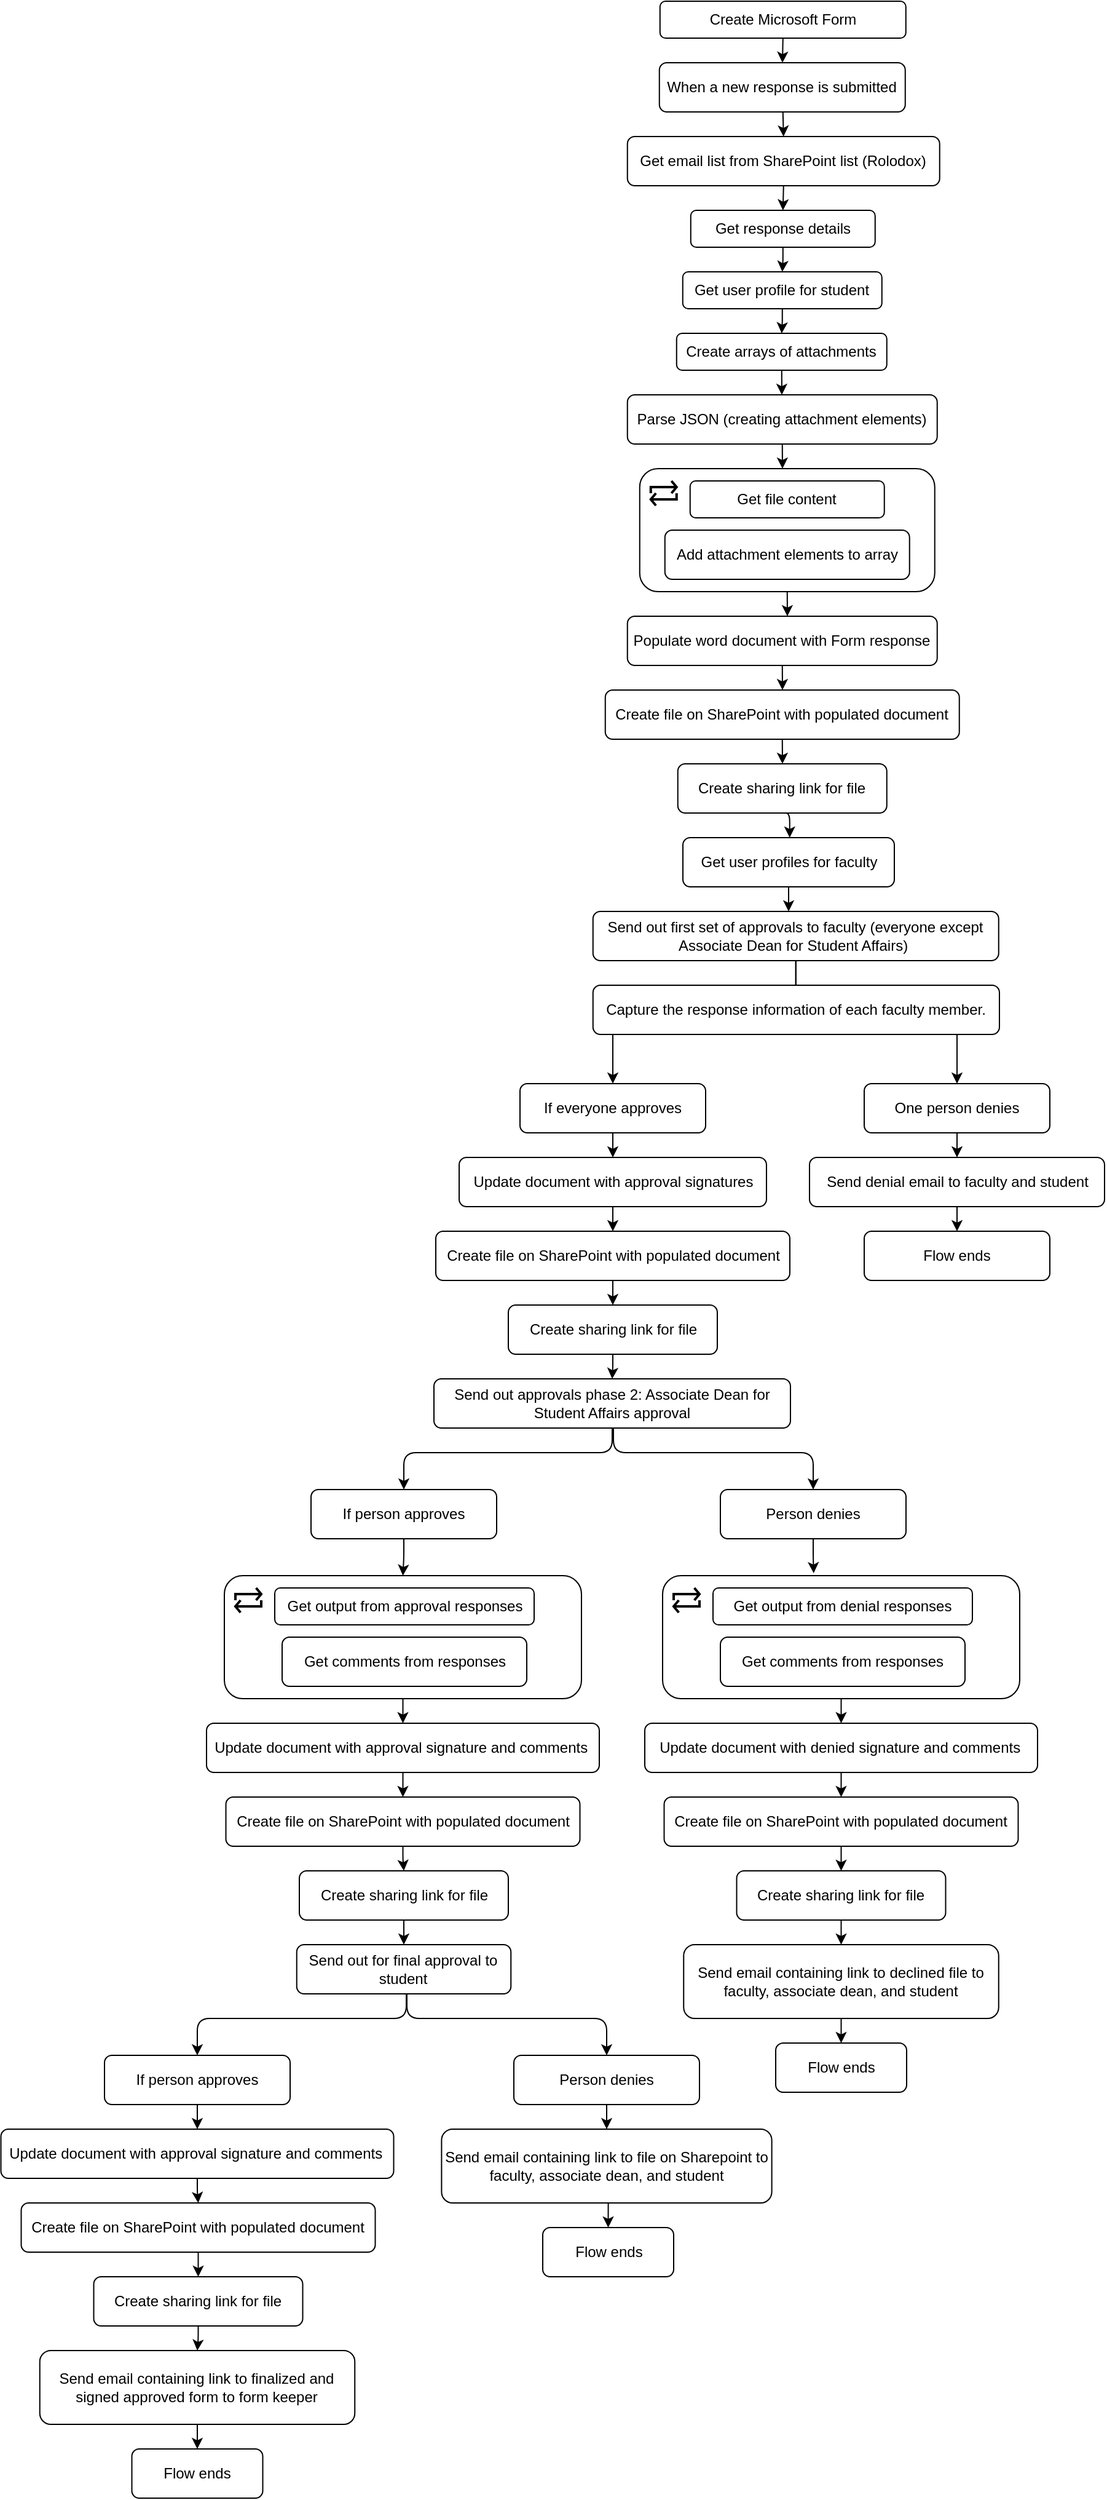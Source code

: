 <mxfile version="14.4.3" type="github">
  <diagram id="C5RBs43oDa-KdzZeNtuy" name="Page-1">
    <mxGraphModel dx="1609" dy="1638" grid="1" gridSize="10" guides="1" tooltips="1" connect="1" arrows="1" fold="1" page="1" pageScale="1" pageWidth="827" pageHeight="1169" math="0" shadow="0">
      <root>
        <mxCell id="WIyWlLk6GJQsqaUBKTNV-0" />
        <mxCell id="WIyWlLk6GJQsqaUBKTNV-1" parent="WIyWlLk6GJQsqaUBKTNV-0" />
        <mxCell id="WIyWlLk6GJQsqaUBKTNV-3" value="When a new response is submitted" style="whiteSpace=wrap;html=1;fontSize=12;glass=0;strokeWidth=1;shadow=0;rounded=1;" parent="WIyWlLk6GJQsqaUBKTNV-1" vertex="1">
          <mxGeometry x="313.38" y="-40" width="200" height="40" as="geometry" />
        </mxCell>
        <mxCell id="FX12IVZ7UqzFeH-IZBvV-1" value="Get email list from SharePoint list (Rolodox)" style="whiteSpace=wrap;html=1;rounded=1;" parent="WIyWlLk6GJQsqaUBKTNV-1" vertex="1">
          <mxGeometry x="287.38" y="20" width="254" height="40" as="geometry" />
        </mxCell>
        <mxCell id="FX12IVZ7UqzFeH-IZBvV-144" style="edgeStyle=elbowEdgeStyle;rounded=0;orthogonalLoop=1;jettySize=auto;elbow=vertical;html=1;exitX=0.5;exitY=1;exitDx=0;exitDy=0;entryX=0.5;entryY=0;entryDx=0;entryDy=0;" parent="WIyWlLk6GJQsqaUBKTNV-1" source="FX12IVZ7UqzFeH-IZBvV-2" target="FX12IVZ7UqzFeH-IZBvV-142" edge="1">
          <mxGeometry relative="1" as="geometry" />
        </mxCell>
        <mxCell id="FX12IVZ7UqzFeH-IZBvV-2" value="Get response details" style="whiteSpace=wrap;html=1;rounded=1;" parent="WIyWlLk6GJQsqaUBKTNV-1" vertex="1">
          <mxGeometry x="338.89" y="80" width="150" height="30" as="geometry" />
        </mxCell>
        <mxCell id="FX12IVZ7UqzFeH-IZBvV-9" value="" style="endArrow=classic;html=1;entryX=0.5;entryY=0;entryDx=0;entryDy=0;" parent="WIyWlLk6GJQsqaUBKTNV-1" source="WIyWlLk6GJQsqaUBKTNV-3" target="FX12IVZ7UqzFeH-IZBvV-1" edge="1">
          <mxGeometry width="50" height="50" relative="1" as="geometry">
            <mxPoint x="379.38" y="250" as="sourcePoint" />
            <mxPoint x="429.38" y="200" as="targetPoint" />
          </mxGeometry>
        </mxCell>
        <mxCell id="FX12IVZ7UqzFeH-IZBvV-11" value="" style="endArrow=classic;html=1;entryX=0.5;entryY=0;entryDx=0;entryDy=0;exitX=0.5;exitY=1;exitDx=0;exitDy=0;" parent="WIyWlLk6GJQsqaUBKTNV-1" source="FX12IVZ7UqzFeH-IZBvV-1" target="FX12IVZ7UqzFeH-IZBvV-2" edge="1">
          <mxGeometry width="50" height="50" relative="1" as="geometry">
            <mxPoint x="379.38" y="250" as="sourcePoint" />
            <mxPoint x="429.38" y="200" as="targetPoint" />
          </mxGeometry>
        </mxCell>
        <mxCell id="FX12IVZ7UqzFeH-IZBvV-35" style="edgeStyle=elbowEdgeStyle;orthogonalLoop=1;jettySize=auto;html=1;exitX=0.5;exitY=1;exitDx=0;exitDy=0;entryX=0.5;entryY=0;entryDx=0;entryDy=0;" parent="WIyWlLk6GJQsqaUBKTNV-1" source="FX12IVZ7UqzFeH-IZBvV-13" target="FX12IVZ7UqzFeH-IZBvV-16" edge="1">
          <mxGeometry relative="1" as="geometry" />
        </mxCell>
        <mxCell id="FX12IVZ7UqzFeH-IZBvV-13" value="Create arrays of attachments" style="whiteSpace=wrap;html=1;rounded=1;" parent="WIyWlLk6GJQsqaUBKTNV-1" vertex="1">
          <mxGeometry x="327.38" y="180" width="171" height="30" as="geometry" />
        </mxCell>
        <mxCell id="FX12IVZ7UqzFeH-IZBvV-30" style="edgeStyle=elbowEdgeStyle;orthogonalLoop=1;jettySize=auto;html=1;exitX=0.5;exitY=1;exitDx=0;exitDy=0;entryX=0.5;entryY=0;entryDx=0;entryDy=0;" parent="WIyWlLk6GJQsqaUBKTNV-1" source="FX12IVZ7UqzFeH-IZBvV-14" target="WIyWlLk6GJQsqaUBKTNV-3" edge="1">
          <mxGeometry relative="1" as="geometry" />
        </mxCell>
        <mxCell id="FX12IVZ7UqzFeH-IZBvV-14" value="Create Microsoft Form" style="whiteSpace=wrap;html=1;rounded=1;" parent="WIyWlLk6GJQsqaUBKTNV-1" vertex="1">
          <mxGeometry x="313.89" y="-90" width="200" height="30" as="geometry" />
        </mxCell>
        <mxCell id="FX12IVZ7UqzFeH-IZBvV-38" style="edgeStyle=elbowEdgeStyle;orthogonalLoop=1;jettySize=auto;html=1;exitX=0.5;exitY=1;exitDx=0;exitDy=0;" parent="WIyWlLk6GJQsqaUBKTNV-1" source="FX12IVZ7UqzFeH-IZBvV-16" target="FX12IVZ7UqzFeH-IZBvV-17" edge="1">
          <mxGeometry relative="1" as="geometry" />
        </mxCell>
        <mxCell id="FX12IVZ7UqzFeH-IZBvV-16" value="Parse JSON (creating attachment elements)" style="whiteSpace=wrap;html=1;rounded=1;" parent="WIyWlLk6GJQsqaUBKTNV-1" vertex="1">
          <mxGeometry x="287.38" y="230" width="252" height="40" as="geometry" />
        </mxCell>
        <mxCell id="FX12IVZ7UqzFeH-IZBvV-44" style="edgeStyle=elbowEdgeStyle;orthogonalLoop=1;jettySize=auto;html=1;exitX=0.5;exitY=1;exitDx=0;exitDy=0;" parent="WIyWlLk6GJQsqaUBKTNV-1" source="FX12IVZ7UqzFeH-IZBvV-17" target="FX12IVZ7UqzFeH-IZBvV-22" edge="1">
          <mxGeometry relative="1" as="geometry" />
        </mxCell>
        <mxCell id="FX12IVZ7UqzFeH-IZBvV-17" value="" style="whiteSpace=wrap;html=1;rounded=1;" parent="WIyWlLk6GJQsqaUBKTNV-1" vertex="1">
          <mxGeometry x="297.38" y="290" width="240" height="100" as="geometry" />
        </mxCell>
        <mxCell id="FX12IVZ7UqzFeH-IZBvV-19" value="Get file content" style="whiteSpace=wrap;html=1;rounded=1;" parent="WIyWlLk6GJQsqaUBKTNV-1" vertex="1">
          <mxGeometry x="338.38" y="300" width="158" height="30" as="geometry" />
        </mxCell>
        <mxCell id="FX12IVZ7UqzFeH-IZBvV-20" value="Add attachment elements to array" style="whiteSpace=wrap;html=1;rounded=1;" parent="WIyWlLk6GJQsqaUBKTNV-1" vertex="1">
          <mxGeometry x="317.88" y="340" width="199" height="40" as="geometry" />
        </mxCell>
        <mxCell id="FX12IVZ7UqzFeH-IZBvV-42" style="edgeStyle=elbowEdgeStyle;orthogonalLoop=1;jettySize=auto;html=1;exitX=0.5;exitY=1;exitDx=0;exitDy=0;entryX=0.5;entryY=0;entryDx=0;entryDy=0;" parent="WIyWlLk6GJQsqaUBKTNV-1" source="FX12IVZ7UqzFeH-IZBvV-22" target="FX12IVZ7UqzFeH-IZBvV-26" edge="1">
          <mxGeometry relative="1" as="geometry" />
        </mxCell>
        <mxCell id="FX12IVZ7UqzFeH-IZBvV-22" value="Populate word document with Form response" style="whiteSpace=wrap;html=1;rounded=1;" parent="WIyWlLk6GJQsqaUBKTNV-1" vertex="1">
          <mxGeometry x="287.38" y="410" width="252" height="40" as="geometry" />
        </mxCell>
        <mxCell id="FX12IVZ7UqzFeH-IZBvV-24" value="" style="html=1;verticalLabelPosition=bottom;align=center;labelBackgroundColor=#ffffff;verticalAlign=top;strokeWidth=2;shadow=0;dashed=0;shape=mxgraph.ios7.icons.repeat;pointerEvents=1;rounded=1;" parent="WIyWlLk6GJQsqaUBKTNV-1" vertex="1">
          <mxGeometry x="306.38" y="300" width="21" height="20" as="geometry" />
        </mxCell>
        <mxCell id="FX12IVZ7UqzFeH-IZBvV-25" style="edgeStyle=elbowEdgeStyle;orthogonalLoop=1;jettySize=auto;html=1;exitX=0.5;exitY=0;exitDx=0;exitDy=0;" parent="WIyWlLk6GJQsqaUBKTNV-1" source="WIyWlLk6GJQsqaUBKTNV-3" target="WIyWlLk6GJQsqaUBKTNV-3" edge="1">
          <mxGeometry relative="1" as="geometry" />
        </mxCell>
        <mxCell id="FX12IVZ7UqzFeH-IZBvV-43" style="edgeStyle=elbowEdgeStyle;orthogonalLoop=1;jettySize=auto;html=1;exitX=0.5;exitY=1;exitDx=0;exitDy=0;entryX=0.5;entryY=0;entryDx=0;entryDy=0;" parent="WIyWlLk6GJQsqaUBKTNV-1" source="FX12IVZ7UqzFeH-IZBvV-26" target="FX12IVZ7UqzFeH-IZBvV-28" edge="1">
          <mxGeometry relative="1" as="geometry" />
        </mxCell>
        <mxCell id="FX12IVZ7UqzFeH-IZBvV-26" value="Create file on SharePoint with populated document" style="whiteSpace=wrap;html=1;rounded=1;" parent="WIyWlLk6GJQsqaUBKTNV-1" vertex="1">
          <mxGeometry x="269.38" y="470" width="288" height="40" as="geometry" />
        </mxCell>
        <mxCell id="FX12IVZ7UqzFeH-IZBvV-45" style="edgeStyle=elbowEdgeStyle;orthogonalLoop=1;jettySize=auto;html=1;exitX=0.5;exitY=1;exitDx=0;exitDy=0;entryX=0.5;entryY=0;entryDx=0;entryDy=0;" parent="WIyWlLk6GJQsqaUBKTNV-1" source="FX12IVZ7UqzFeH-IZBvV-28" target="FX12IVZ7UqzFeH-IZBvV-29" edge="1">
          <mxGeometry relative="1" as="geometry">
            <Array as="points">
              <mxPoint x="419.38" y="570" />
            </Array>
          </mxGeometry>
        </mxCell>
        <mxCell id="FX12IVZ7UqzFeH-IZBvV-28" value="Create sharing link for file" style="whiteSpace=wrap;html=1;rounded=1;" parent="WIyWlLk6GJQsqaUBKTNV-1" vertex="1">
          <mxGeometry x="328.38" y="530" width="170" height="40" as="geometry" />
        </mxCell>
        <mxCell id="FX12IVZ7UqzFeH-IZBvV-50" style="edgeStyle=elbowEdgeStyle;orthogonalLoop=1;jettySize=auto;html=1;exitX=0.5;exitY=1;exitDx=0;exitDy=0;" parent="WIyWlLk6GJQsqaUBKTNV-1" source="FX12IVZ7UqzFeH-IZBvV-29" target="FX12IVZ7UqzFeH-IZBvV-46" edge="1">
          <mxGeometry relative="1" as="geometry" />
        </mxCell>
        <mxCell id="FX12IVZ7UqzFeH-IZBvV-29" value="Get user profiles for faculty" style="whiteSpace=wrap;html=1;strokeColor=#000000;strokeWidth=1;rounded=1;" parent="WIyWlLk6GJQsqaUBKTNV-1" vertex="1">
          <mxGeometry x="332.51" y="590" width="172" height="40" as="geometry" />
        </mxCell>
        <mxCell id="FX12IVZ7UqzFeH-IZBvV-51" style="edgeStyle=elbowEdgeStyle;orthogonalLoop=1;jettySize=auto;html=1;exitX=0.5;exitY=1;exitDx=0;exitDy=0;elbow=vertical;" parent="WIyWlLk6GJQsqaUBKTNV-1" source="FX12IVZ7UqzFeH-IZBvV-46" target="FX12IVZ7UqzFeH-IZBvV-48" edge="1">
          <mxGeometry relative="1" as="geometry" />
        </mxCell>
        <mxCell id="FX12IVZ7UqzFeH-IZBvV-54" style="edgeStyle=elbowEdgeStyle;orthogonalLoop=1;jettySize=auto;elbow=vertical;html=1;entryX=0.5;entryY=0;entryDx=0;entryDy=0;" parent="WIyWlLk6GJQsqaUBKTNV-1" source="FX12IVZ7UqzFeH-IZBvV-46" target="FX12IVZ7UqzFeH-IZBvV-53" edge="1">
          <mxGeometry relative="1" as="geometry" />
        </mxCell>
        <mxCell id="FX12IVZ7UqzFeH-IZBvV-46" value="Send out first set of approvals to faculty (everyone except Associate Dean for Student Affairs)&amp;nbsp;" style="whiteSpace=wrap;html=1;rounded=1;" parent="WIyWlLk6GJQsqaUBKTNV-1" vertex="1">
          <mxGeometry x="259.38" y="650" width="330" height="40" as="geometry" />
        </mxCell>
        <mxCell id="FX12IVZ7UqzFeH-IZBvV-100" style="edgeStyle=elbowEdgeStyle;orthogonalLoop=1;jettySize=auto;elbow=vertical;html=1;exitX=0.5;exitY=1;exitDx=0;exitDy=0;entryX=0.5;entryY=0;entryDx=0;entryDy=0;" parent="WIyWlLk6GJQsqaUBKTNV-1" source="FX12IVZ7UqzFeH-IZBvV-48" target="FX12IVZ7UqzFeH-IZBvV-57" edge="1">
          <mxGeometry relative="1" as="geometry" />
        </mxCell>
        <mxCell id="FX12IVZ7UqzFeH-IZBvV-48" value="If everyone approves" style="whiteSpace=wrap;html=1;rounded=1;" parent="WIyWlLk6GJQsqaUBKTNV-1" vertex="1">
          <mxGeometry x="200" y="790" width="151" height="40" as="geometry" />
        </mxCell>
        <mxCell id="FX12IVZ7UqzFeH-IZBvV-56" style="edgeStyle=elbowEdgeStyle;orthogonalLoop=1;jettySize=auto;elbow=vertical;html=1;exitX=0.5;exitY=1;exitDx=0;exitDy=0;entryX=0.5;entryY=0;entryDx=0;entryDy=0;" parent="WIyWlLk6GJQsqaUBKTNV-1" source="FX12IVZ7UqzFeH-IZBvV-53" target="FX12IVZ7UqzFeH-IZBvV-55" edge="1">
          <mxGeometry relative="1" as="geometry" />
        </mxCell>
        <mxCell id="FX12IVZ7UqzFeH-IZBvV-53" value="One person denies" style="whiteSpace=wrap;html=1;rounded=1;" parent="WIyWlLk6GJQsqaUBKTNV-1" vertex="1">
          <mxGeometry x="480" y="790" width="151" height="40" as="geometry" />
        </mxCell>
        <mxCell id="gPxFWxlJRxJoS_Nw_sLM-3" style="edgeStyle=orthogonalEdgeStyle;rounded=0;orthogonalLoop=1;jettySize=auto;html=1;exitX=0.5;exitY=1;exitDx=0;exitDy=0;entryX=0.5;entryY=0;entryDx=0;entryDy=0;" edge="1" parent="WIyWlLk6GJQsqaUBKTNV-1" source="FX12IVZ7UqzFeH-IZBvV-55" target="gPxFWxlJRxJoS_Nw_sLM-2">
          <mxGeometry relative="1" as="geometry" />
        </mxCell>
        <mxCell id="FX12IVZ7UqzFeH-IZBvV-55" value="Send denial email to faculty and student" style="whiteSpace=wrap;html=1;rounded=1;" parent="WIyWlLk6GJQsqaUBKTNV-1" vertex="1">
          <mxGeometry x="435.5" y="850" width="240" height="40" as="geometry" />
        </mxCell>
        <mxCell id="FX12IVZ7UqzFeH-IZBvV-101" style="edgeStyle=elbowEdgeStyle;orthogonalLoop=1;jettySize=auto;elbow=vertical;html=1;exitX=0.5;exitY=1;exitDx=0;exitDy=0;entryX=0.5;entryY=0;entryDx=0;entryDy=0;" parent="WIyWlLk6GJQsqaUBKTNV-1" source="FX12IVZ7UqzFeH-IZBvV-57" target="FX12IVZ7UqzFeH-IZBvV-59" edge="1">
          <mxGeometry relative="1" as="geometry" />
        </mxCell>
        <mxCell id="FX12IVZ7UqzFeH-IZBvV-57" value="Update document with approval signatures" style="whiteSpace=wrap;html=1;rounded=1;" parent="WIyWlLk6GJQsqaUBKTNV-1" vertex="1">
          <mxGeometry x="150.5" y="850" width="250" height="40" as="geometry" />
        </mxCell>
        <mxCell id="FX12IVZ7UqzFeH-IZBvV-58" style="edgeStyle=elbowEdgeStyle;orthogonalLoop=1;jettySize=auto;html=1;exitX=0.5;exitY=1;exitDx=0;exitDy=0;entryX=0.5;entryY=0;entryDx=0;entryDy=0;" parent="WIyWlLk6GJQsqaUBKTNV-1" source="FX12IVZ7UqzFeH-IZBvV-59" target="FX12IVZ7UqzFeH-IZBvV-60" edge="1">
          <mxGeometry relative="1" as="geometry" />
        </mxCell>
        <mxCell id="FX12IVZ7UqzFeH-IZBvV-59" value="Create file on SharePoint with populated document" style="whiteSpace=wrap;html=1;rounded=1;" parent="WIyWlLk6GJQsqaUBKTNV-1" vertex="1">
          <mxGeometry x="131.5" y="910" width="288" height="40" as="geometry" />
        </mxCell>
        <mxCell id="FX12IVZ7UqzFeH-IZBvV-103" style="edgeStyle=elbowEdgeStyle;orthogonalLoop=1;jettySize=auto;elbow=vertical;html=1;exitX=0.5;exitY=1;exitDx=0;exitDy=0;entryX=0.5;entryY=0;entryDx=0;entryDy=0;" parent="WIyWlLk6GJQsqaUBKTNV-1" source="FX12IVZ7UqzFeH-IZBvV-60" target="FX12IVZ7UqzFeH-IZBvV-64" edge="1">
          <mxGeometry relative="1" as="geometry" />
        </mxCell>
        <mxCell id="FX12IVZ7UqzFeH-IZBvV-60" value="Create sharing link for file" style="whiteSpace=wrap;html=1;rounded=1;" parent="WIyWlLk6GJQsqaUBKTNV-1" vertex="1">
          <mxGeometry x="190.5" y="970" width="170" height="40" as="geometry" />
        </mxCell>
        <mxCell id="FX12IVZ7UqzFeH-IZBvV-62" style="edgeStyle=elbowEdgeStyle;orthogonalLoop=1;jettySize=auto;html=1;exitX=0.5;exitY=1;exitDx=0;exitDy=0;elbow=vertical;entryX=0.5;entryY=0;entryDx=0;entryDy=0;" parent="WIyWlLk6GJQsqaUBKTNV-1" source="FX12IVZ7UqzFeH-IZBvV-64" target="FX12IVZ7UqzFeH-IZBvV-65" edge="1">
          <mxGeometry relative="1" as="geometry">
            <mxPoint x="135.5" y="1110" as="targetPoint" />
            <Array as="points">
              <mxPoint x="230" y="1090" />
              <mxPoint x="220" y="1100" />
              <mxPoint x="200" y="1090" />
              <mxPoint x="150" y="1130" />
              <mxPoint x="110" y="1120" />
            </Array>
          </mxGeometry>
        </mxCell>
        <mxCell id="FX12IVZ7UqzFeH-IZBvV-63" style="edgeStyle=elbowEdgeStyle;orthogonalLoop=1;jettySize=auto;elbow=vertical;html=1;" parent="WIyWlLk6GJQsqaUBKTNV-1" source="FX12IVZ7UqzFeH-IZBvV-64" target="FX12IVZ7UqzFeH-IZBvV-66" edge="1">
          <mxGeometry relative="1" as="geometry">
            <mxPoint x="415.5" y="1110" as="targetPoint" />
            <Array as="points">
              <mxPoint x="276" y="1090" />
            </Array>
          </mxGeometry>
        </mxCell>
        <mxCell id="FX12IVZ7UqzFeH-IZBvV-64" value="Send out approvals phase 2: Associate Dean for Student Affairs approval" style="whiteSpace=wrap;html=1;rounded=1;" parent="WIyWlLk6GJQsqaUBKTNV-1" vertex="1">
          <mxGeometry x="130" y="1030" width="290" height="40" as="geometry" />
        </mxCell>
        <mxCell id="FX12IVZ7UqzFeH-IZBvV-104" style="edgeStyle=elbowEdgeStyle;orthogonalLoop=1;jettySize=auto;elbow=vertical;html=1;exitX=0.5;exitY=1;exitDx=0;exitDy=0;entryX=0.5;entryY=0;entryDx=0;entryDy=0;" parent="WIyWlLk6GJQsqaUBKTNV-1" source="FX12IVZ7UqzFeH-IZBvV-65" target="FX12IVZ7UqzFeH-IZBvV-71" edge="1">
          <mxGeometry relative="1" as="geometry" />
        </mxCell>
        <mxCell id="FX12IVZ7UqzFeH-IZBvV-65" value="If person approves" style="whiteSpace=wrap;html=1;rounded=1;" parent="WIyWlLk6GJQsqaUBKTNV-1" vertex="1">
          <mxGeometry x="30" y="1120" width="151" height="40" as="geometry" />
        </mxCell>
        <mxCell id="FX12IVZ7UqzFeH-IZBvV-107" style="edgeStyle=elbowEdgeStyle;orthogonalLoop=1;jettySize=auto;elbow=vertical;html=1;exitX=0.5;exitY=1;exitDx=0;exitDy=0;entryX=0.423;entryY=-0.02;entryDx=0;entryDy=0;entryPerimeter=0;" parent="WIyWlLk6GJQsqaUBKTNV-1" source="FX12IVZ7UqzFeH-IZBvV-66" target="FX12IVZ7UqzFeH-IZBvV-81" edge="1">
          <mxGeometry relative="1" as="geometry" />
        </mxCell>
        <mxCell id="FX12IVZ7UqzFeH-IZBvV-66" value="Person denies" style="whiteSpace=wrap;html=1;rounded=1;" parent="WIyWlLk6GJQsqaUBKTNV-1" vertex="1">
          <mxGeometry x="363" y="1120" width="151" height="40" as="geometry" />
        </mxCell>
        <mxCell id="FX12IVZ7UqzFeH-IZBvV-67" style="edgeStyle=elbowEdgeStyle;orthogonalLoop=1;jettySize=auto;elbow=vertical;html=1;exitX=0.5;exitY=1;exitDx=0;exitDy=0;" parent="WIyWlLk6GJQsqaUBKTNV-1" source="FX12IVZ7UqzFeH-IZBvV-66" target="FX12IVZ7UqzFeH-IZBvV-66" edge="1">
          <mxGeometry relative="1" as="geometry" />
        </mxCell>
        <mxCell id="FX12IVZ7UqzFeH-IZBvV-68" style="edgeStyle=elbowEdgeStyle;orthogonalLoop=1;jettySize=auto;elbow=vertical;html=1;exitX=0.75;exitY=1;exitDx=0;exitDy=0;" parent="WIyWlLk6GJQsqaUBKTNV-1" source="FX12IVZ7UqzFeH-IZBvV-65" target="FX12IVZ7UqzFeH-IZBvV-65" edge="1">
          <mxGeometry relative="1" as="geometry" />
        </mxCell>
        <mxCell id="FX12IVZ7UqzFeH-IZBvV-108" style="edgeStyle=elbowEdgeStyle;orthogonalLoop=1;jettySize=auto;elbow=vertical;html=1;exitX=0.5;exitY=1;exitDx=0;exitDy=0;entryX=0.5;entryY=0;entryDx=0;entryDy=0;" parent="WIyWlLk6GJQsqaUBKTNV-1" source="FX12IVZ7UqzFeH-IZBvV-71" target="FX12IVZ7UqzFeH-IZBvV-85" edge="1">
          <mxGeometry relative="1" as="geometry" />
        </mxCell>
        <mxCell id="FX12IVZ7UqzFeH-IZBvV-71" value="" style="whiteSpace=wrap;html=1;rounded=1;" parent="WIyWlLk6GJQsqaUBKTNV-1" vertex="1">
          <mxGeometry x="-40.5" y="1190" width="290.5" height="100" as="geometry" />
        </mxCell>
        <mxCell id="FX12IVZ7UqzFeH-IZBvV-72" value="Get output from approval responses" style="whiteSpace=wrap;html=1;rounded=1;" parent="WIyWlLk6GJQsqaUBKTNV-1" vertex="1">
          <mxGeometry x="0.5" y="1200" width="211" height="30" as="geometry" />
        </mxCell>
        <mxCell id="FX12IVZ7UqzFeH-IZBvV-73" value="Get comments from responses" style="whiteSpace=wrap;html=1;rounded=1;" parent="WIyWlLk6GJQsqaUBKTNV-1" vertex="1">
          <mxGeometry x="6.5" y="1240" width="199" height="40" as="geometry" />
        </mxCell>
        <mxCell id="FX12IVZ7UqzFeH-IZBvV-74" value="" style="html=1;verticalLabelPosition=bottom;align=center;labelBackgroundColor=#ffffff;verticalAlign=top;strokeWidth=2;shadow=0;dashed=0;shape=mxgraph.ios7.icons.repeat;pointerEvents=1;rounded=1;" parent="WIyWlLk6GJQsqaUBKTNV-1" vertex="1">
          <mxGeometry x="-31.5" y="1200" width="21" height="20" as="geometry" />
        </mxCell>
        <mxCell id="FX12IVZ7UqzFeH-IZBvV-117" style="edgeStyle=elbowEdgeStyle;orthogonalLoop=1;jettySize=auto;elbow=vertical;html=1;exitX=0.5;exitY=1;exitDx=0;exitDy=0;entryX=0.5;entryY=0;entryDx=0;entryDy=0;" parent="WIyWlLk6GJQsqaUBKTNV-1" source="FX12IVZ7UqzFeH-IZBvV-81" target="FX12IVZ7UqzFeH-IZBvV-91" edge="1">
          <mxGeometry relative="1" as="geometry" />
        </mxCell>
        <mxCell id="FX12IVZ7UqzFeH-IZBvV-81" value="" style="whiteSpace=wrap;html=1;rounded=1;" parent="WIyWlLk6GJQsqaUBKTNV-1" vertex="1">
          <mxGeometry x="316" y="1190" width="290.5" height="100" as="geometry" />
        </mxCell>
        <mxCell id="FX12IVZ7UqzFeH-IZBvV-82" value="Get output from denial responses" style="whiteSpace=wrap;html=1;rounded=1;" parent="WIyWlLk6GJQsqaUBKTNV-1" vertex="1">
          <mxGeometry x="357" y="1200" width="211" height="30" as="geometry" />
        </mxCell>
        <mxCell id="FX12IVZ7UqzFeH-IZBvV-83" value="Get comments from responses" style="whiteSpace=wrap;html=1;rounded=1;" parent="WIyWlLk6GJQsqaUBKTNV-1" vertex="1">
          <mxGeometry x="363" y="1240" width="199" height="40" as="geometry" />
        </mxCell>
        <mxCell id="FX12IVZ7UqzFeH-IZBvV-84" value="" style="html=1;verticalLabelPosition=bottom;align=center;labelBackgroundColor=#ffffff;verticalAlign=top;strokeWidth=2;shadow=0;dashed=0;shape=mxgraph.ios7.icons.repeat;pointerEvents=1;rounded=1;" parent="WIyWlLk6GJQsqaUBKTNV-1" vertex="1">
          <mxGeometry x="325" y="1200" width="21" height="20" as="geometry" />
        </mxCell>
        <mxCell id="FX12IVZ7UqzFeH-IZBvV-109" style="edgeStyle=elbowEdgeStyle;orthogonalLoop=1;jettySize=auto;elbow=vertical;html=1;exitX=0.5;exitY=1;exitDx=0;exitDy=0;entryX=0.5;entryY=0;entryDx=0;entryDy=0;" parent="WIyWlLk6GJQsqaUBKTNV-1" source="FX12IVZ7UqzFeH-IZBvV-85" target="FX12IVZ7UqzFeH-IZBvV-89" edge="1">
          <mxGeometry relative="1" as="geometry" />
        </mxCell>
        <mxCell id="FX12IVZ7UqzFeH-IZBvV-85" value="Update document with approval signature and comments&amp;nbsp;" style="whiteSpace=wrap;html=1;rounded=1;" parent="WIyWlLk6GJQsqaUBKTNV-1" vertex="1">
          <mxGeometry x="-55" y="1310" width="319.5" height="40" as="geometry" />
        </mxCell>
        <mxCell id="FX12IVZ7UqzFeH-IZBvV-111" style="edgeStyle=elbowEdgeStyle;orthogonalLoop=1;jettySize=auto;elbow=vertical;html=1;exitX=0.5;exitY=1;exitDx=0;exitDy=0;entryX=0.5;entryY=0;entryDx=0;entryDy=0;" parent="WIyWlLk6GJQsqaUBKTNV-1" source="FX12IVZ7UqzFeH-IZBvV-87" target="FX12IVZ7UqzFeH-IZBvV-88" edge="1">
          <mxGeometry relative="1" as="geometry" />
        </mxCell>
        <mxCell id="FX12IVZ7UqzFeH-IZBvV-87" value="Create sharing link for file" style="whiteSpace=wrap;html=1;rounded=1;" parent="WIyWlLk6GJQsqaUBKTNV-1" vertex="1">
          <mxGeometry x="20.5" y="1430" width="170" height="40" as="geometry" />
        </mxCell>
        <mxCell id="FX12IVZ7UqzFeH-IZBvV-88" value="Send out for final approval to student" style="whiteSpace=wrap;html=1;rounded=1;" parent="WIyWlLk6GJQsqaUBKTNV-1" vertex="1">
          <mxGeometry x="18.37" y="1490" width="174.25" height="40" as="geometry" />
        </mxCell>
        <mxCell id="FX12IVZ7UqzFeH-IZBvV-110" style="edgeStyle=elbowEdgeStyle;orthogonalLoop=1;jettySize=auto;elbow=vertical;html=1;exitX=0.5;exitY=1;exitDx=0;exitDy=0;entryX=0.5;entryY=0;entryDx=0;entryDy=0;" parent="WIyWlLk6GJQsqaUBKTNV-1" source="FX12IVZ7UqzFeH-IZBvV-89" target="FX12IVZ7UqzFeH-IZBvV-87" edge="1">
          <mxGeometry relative="1" as="geometry" />
        </mxCell>
        <mxCell id="FX12IVZ7UqzFeH-IZBvV-89" value="Create file on SharePoint with populated document" style="whiteSpace=wrap;html=1;rounded=1;" parent="WIyWlLk6GJQsqaUBKTNV-1" vertex="1">
          <mxGeometry x="-39.25" y="1370" width="288" height="40" as="geometry" />
        </mxCell>
        <mxCell id="FX12IVZ7UqzFeH-IZBvV-115" style="edgeStyle=elbowEdgeStyle;orthogonalLoop=1;jettySize=auto;elbow=vertical;html=1;exitX=0.5;exitY=1;exitDx=0;exitDy=0;entryX=0.5;entryY=0;entryDx=0;entryDy=0;" parent="WIyWlLk6GJQsqaUBKTNV-1" source="FX12IVZ7UqzFeH-IZBvV-91" target="FX12IVZ7UqzFeH-IZBvV-93" edge="1">
          <mxGeometry relative="1" as="geometry" />
        </mxCell>
        <mxCell id="FX12IVZ7UqzFeH-IZBvV-91" value="Update document with denied signature and comments&amp;nbsp;" style="whiteSpace=wrap;html=1;rounded=1;" parent="WIyWlLk6GJQsqaUBKTNV-1" vertex="1">
          <mxGeometry x="301.5" y="1310" width="319.5" height="40" as="geometry" />
        </mxCell>
        <mxCell id="FX12IVZ7UqzFeH-IZBvV-113" style="edgeStyle=elbowEdgeStyle;orthogonalLoop=1;jettySize=auto;elbow=vertical;html=1;exitX=0.5;exitY=1;exitDx=0;exitDy=0;entryX=0.5;entryY=0;entryDx=0;entryDy=0;" parent="WIyWlLk6GJQsqaUBKTNV-1" source="FX12IVZ7UqzFeH-IZBvV-92" target="FX12IVZ7UqzFeH-IZBvV-94" edge="1">
          <mxGeometry relative="1" as="geometry" />
        </mxCell>
        <mxCell id="FX12IVZ7UqzFeH-IZBvV-92" value="Create sharing link for file" style="whiteSpace=wrap;html=1;rounded=1;" parent="WIyWlLk6GJQsqaUBKTNV-1" vertex="1">
          <mxGeometry x="376.25" y="1430" width="170" height="40" as="geometry" />
        </mxCell>
        <mxCell id="FX12IVZ7UqzFeH-IZBvV-114" style="edgeStyle=elbowEdgeStyle;orthogonalLoop=1;jettySize=auto;elbow=vertical;html=1;exitX=0.5;exitY=1;exitDx=0;exitDy=0;entryX=0.5;entryY=0;entryDx=0;entryDy=0;" parent="WIyWlLk6GJQsqaUBKTNV-1" source="FX12IVZ7UqzFeH-IZBvV-93" target="FX12IVZ7UqzFeH-IZBvV-92" edge="1">
          <mxGeometry relative="1" as="geometry" />
        </mxCell>
        <mxCell id="FX12IVZ7UqzFeH-IZBvV-93" value="Create file on SharePoint with populated document" style="whiteSpace=wrap;html=1;rounded=1;" parent="WIyWlLk6GJQsqaUBKTNV-1" vertex="1">
          <mxGeometry x="317.25" y="1370" width="288" height="40" as="geometry" />
        </mxCell>
        <mxCell id="FX12IVZ7UqzFeH-IZBvV-112" style="edgeStyle=elbowEdgeStyle;orthogonalLoop=1;jettySize=auto;elbow=vertical;html=1;exitX=0.5;exitY=1;exitDx=0;exitDy=0;entryX=0.5;entryY=0;entryDx=0;entryDy=0;" parent="WIyWlLk6GJQsqaUBKTNV-1" source="FX12IVZ7UqzFeH-IZBvV-94" target="FX12IVZ7UqzFeH-IZBvV-95" edge="1">
          <mxGeometry relative="1" as="geometry" />
        </mxCell>
        <mxCell id="FX12IVZ7UqzFeH-IZBvV-94" value="Send email containing link to declined file to faculty, associate dean, and student" style="whiteSpace=wrap;html=1;rounded=1;" parent="WIyWlLk6GJQsqaUBKTNV-1" vertex="1">
          <mxGeometry x="333.13" y="1490" width="256.25" height="60" as="geometry" />
        </mxCell>
        <mxCell id="FX12IVZ7UqzFeH-IZBvV-95" value="Flow ends" style="whiteSpace=wrap;html=1;rounded=1;" parent="WIyWlLk6GJQsqaUBKTNV-1" vertex="1">
          <mxGeometry x="408.01" y="1570" width="106.5" height="40" as="geometry" />
        </mxCell>
        <mxCell id="FX12IVZ7UqzFeH-IZBvV-118" style="edgeStyle=elbowEdgeStyle;orthogonalLoop=1;jettySize=auto;html=1;exitX=0.5;exitY=1;exitDx=0;exitDy=0;elbow=vertical;entryX=0.5;entryY=0;entryDx=0;entryDy=0;" parent="WIyWlLk6GJQsqaUBKTNV-1" target="FX12IVZ7UqzFeH-IZBvV-120" edge="1">
          <mxGeometry relative="1" as="geometry">
            <mxPoint x="-32.5" y="1570" as="targetPoint" />
            <mxPoint x="107.5" y="1530" as="sourcePoint" />
            <Array as="points">
              <mxPoint x="62" y="1550" />
              <mxPoint x="52" y="1560" />
              <mxPoint x="32" y="1550" />
              <mxPoint x="-18" y="1590" />
              <mxPoint x="-58" y="1580" />
            </Array>
          </mxGeometry>
        </mxCell>
        <mxCell id="FX12IVZ7UqzFeH-IZBvV-119" style="edgeStyle=elbowEdgeStyle;orthogonalLoop=1;jettySize=auto;elbow=vertical;html=1;" parent="WIyWlLk6GJQsqaUBKTNV-1" target="FX12IVZ7UqzFeH-IZBvV-121" edge="1">
          <mxGeometry relative="1" as="geometry">
            <mxPoint x="247.5" y="1570" as="targetPoint" />
            <mxPoint x="108" y="1530" as="sourcePoint" />
            <Array as="points">
              <mxPoint x="108" y="1550" />
            </Array>
          </mxGeometry>
        </mxCell>
        <mxCell id="FX12IVZ7UqzFeH-IZBvV-137" style="edgeStyle=elbowEdgeStyle;orthogonalLoop=1;jettySize=auto;elbow=vertical;html=1;exitX=0.5;exitY=1;exitDx=0;exitDy=0;entryX=0.5;entryY=0;entryDx=0;entryDy=0;" parent="WIyWlLk6GJQsqaUBKTNV-1" source="FX12IVZ7UqzFeH-IZBvV-120" target="FX12IVZ7UqzFeH-IZBvV-125" edge="1">
          <mxGeometry relative="1" as="geometry" />
        </mxCell>
        <mxCell id="FX12IVZ7UqzFeH-IZBvV-120" value="If person approves" style="whiteSpace=wrap;html=1;rounded=1;" parent="WIyWlLk6GJQsqaUBKTNV-1" vertex="1">
          <mxGeometry x="-138" y="1580" width="151" height="40" as="geometry" />
        </mxCell>
        <mxCell id="FX12IVZ7UqzFeH-IZBvV-141" style="edgeStyle=elbowEdgeStyle;orthogonalLoop=1;jettySize=auto;elbow=vertical;html=1;exitX=0.5;exitY=1;exitDx=0;exitDy=0;entryX=0.5;entryY=0;entryDx=0;entryDy=0;" parent="WIyWlLk6GJQsqaUBKTNV-1" source="FX12IVZ7UqzFeH-IZBvV-121" target="FX12IVZ7UqzFeH-IZBvV-140" edge="1">
          <mxGeometry relative="1" as="geometry" />
        </mxCell>
        <mxCell id="FX12IVZ7UqzFeH-IZBvV-121" value="Person denies" style="whiteSpace=wrap;html=1;rounded=1;" parent="WIyWlLk6GJQsqaUBKTNV-1" vertex="1">
          <mxGeometry x="195" y="1580" width="151" height="40" as="geometry" />
        </mxCell>
        <mxCell id="FX12IVZ7UqzFeH-IZBvV-122" style="edgeStyle=elbowEdgeStyle;orthogonalLoop=1;jettySize=auto;elbow=vertical;html=1;exitX=0.5;exitY=1;exitDx=0;exitDy=0;" parent="WIyWlLk6GJQsqaUBKTNV-1" source="FX12IVZ7UqzFeH-IZBvV-121" target="FX12IVZ7UqzFeH-IZBvV-121" edge="1">
          <mxGeometry relative="1" as="geometry" />
        </mxCell>
        <mxCell id="FX12IVZ7UqzFeH-IZBvV-123" style="edgeStyle=elbowEdgeStyle;orthogonalLoop=1;jettySize=auto;elbow=vertical;html=1;exitX=0.75;exitY=1;exitDx=0;exitDy=0;" parent="WIyWlLk6GJQsqaUBKTNV-1" source="FX12IVZ7UqzFeH-IZBvV-120" target="FX12IVZ7UqzFeH-IZBvV-120" edge="1">
          <mxGeometry relative="1" as="geometry" />
        </mxCell>
        <mxCell id="FX12IVZ7UqzFeH-IZBvV-124" style="edgeStyle=elbowEdgeStyle;orthogonalLoop=1;jettySize=auto;elbow=vertical;html=1;exitX=0.5;exitY=1;exitDx=0;exitDy=0;entryX=0.5;entryY=0;entryDx=0;entryDy=0;" parent="WIyWlLk6GJQsqaUBKTNV-1" source="FX12IVZ7UqzFeH-IZBvV-125" target="FX12IVZ7UqzFeH-IZBvV-128" edge="1">
          <mxGeometry relative="1" as="geometry" />
        </mxCell>
        <mxCell id="FX12IVZ7UqzFeH-IZBvV-125" value="Update document with approval signature and comments&amp;nbsp;" style="whiteSpace=wrap;html=1;rounded=1;" parent="WIyWlLk6GJQsqaUBKTNV-1" vertex="1">
          <mxGeometry x="-222.25" y="1640" width="319.5" height="40" as="geometry" />
        </mxCell>
        <mxCell id="FX12IVZ7UqzFeH-IZBvV-138" style="edgeStyle=elbowEdgeStyle;orthogonalLoop=1;jettySize=auto;elbow=vertical;html=1;exitX=0.5;exitY=1;exitDx=0;exitDy=0;entryX=0.5;entryY=0;entryDx=0;entryDy=0;" parent="WIyWlLk6GJQsqaUBKTNV-1" source="FX12IVZ7UqzFeH-IZBvV-126" target="FX12IVZ7UqzFeH-IZBvV-131" edge="1">
          <mxGeometry relative="1" as="geometry" />
        </mxCell>
        <mxCell id="FX12IVZ7UqzFeH-IZBvV-126" value="Create sharing link for file" style="whiteSpace=wrap;html=1;rounded=1;" parent="WIyWlLk6GJQsqaUBKTNV-1" vertex="1">
          <mxGeometry x="-146.75" y="1760" width="170" height="40" as="geometry" />
        </mxCell>
        <mxCell id="FX12IVZ7UqzFeH-IZBvV-127" style="edgeStyle=elbowEdgeStyle;orthogonalLoop=1;jettySize=auto;elbow=vertical;html=1;exitX=0.5;exitY=1;exitDx=0;exitDy=0;entryX=0.5;entryY=0;entryDx=0;entryDy=0;" parent="WIyWlLk6GJQsqaUBKTNV-1" source="FX12IVZ7UqzFeH-IZBvV-128" target="FX12IVZ7UqzFeH-IZBvV-126" edge="1">
          <mxGeometry relative="1" as="geometry" />
        </mxCell>
        <mxCell id="FX12IVZ7UqzFeH-IZBvV-128" value="Create file on SharePoint with populated document" style="whiteSpace=wrap;html=1;rounded=1;" parent="WIyWlLk6GJQsqaUBKTNV-1" vertex="1">
          <mxGeometry x="-205.75" y="1700" width="288" height="40" as="geometry" />
        </mxCell>
        <mxCell id="FX12IVZ7UqzFeH-IZBvV-139" style="edgeStyle=elbowEdgeStyle;orthogonalLoop=1;jettySize=auto;elbow=vertical;html=1;exitX=0.5;exitY=1;exitDx=0;exitDy=0;entryX=0.5;entryY=0;entryDx=0;entryDy=0;" parent="WIyWlLk6GJQsqaUBKTNV-1" source="FX12IVZ7UqzFeH-IZBvV-131" target="FX12IVZ7UqzFeH-IZBvV-132" edge="1">
          <mxGeometry relative="1" as="geometry" />
        </mxCell>
        <mxCell id="FX12IVZ7UqzFeH-IZBvV-131" value="Send email containing link to finalized and signed approved form to form keeper" style="whiteSpace=wrap;html=1;rounded=1;" parent="WIyWlLk6GJQsqaUBKTNV-1" vertex="1">
          <mxGeometry x="-190.63" y="1820" width="256.25" height="60" as="geometry" />
        </mxCell>
        <mxCell id="FX12IVZ7UqzFeH-IZBvV-132" value="Flow ends" style="whiteSpace=wrap;html=1;rounded=1;" parent="WIyWlLk6GJQsqaUBKTNV-1" vertex="1">
          <mxGeometry x="-115.75" y="1900" width="106.5" height="40" as="geometry" />
        </mxCell>
        <mxCell id="gPxFWxlJRxJoS_Nw_sLM-5" style="edgeStyle=orthogonalEdgeStyle;rounded=0;orthogonalLoop=1;jettySize=auto;html=1;exitX=0.5;exitY=1;exitDx=0;exitDy=0;entryX=0.5;entryY=0;entryDx=0;entryDy=0;" edge="1" parent="WIyWlLk6GJQsqaUBKTNV-1" source="FX12IVZ7UqzFeH-IZBvV-140" target="gPxFWxlJRxJoS_Nw_sLM-4">
          <mxGeometry relative="1" as="geometry" />
        </mxCell>
        <mxCell id="FX12IVZ7UqzFeH-IZBvV-140" value="Send email containing link to file on Sharepoint to faculty, associate dean, and student" style="whiteSpace=wrap;html=1;rounded=1;" parent="WIyWlLk6GJQsqaUBKTNV-1" vertex="1">
          <mxGeometry x="136.19" y="1640" width="268.62" height="60" as="geometry" />
        </mxCell>
        <mxCell id="FX12IVZ7UqzFeH-IZBvV-145" style="edgeStyle=elbowEdgeStyle;rounded=0;orthogonalLoop=1;jettySize=auto;elbow=vertical;html=1;exitX=0.5;exitY=1;exitDx=0;exitDy=0;entryX=0.5;entryY=0;entryDx=0;entryDy=0;" parent="WIyWlLk6GJQsqaUBKTNV-1" source="FX12IVZ7UqzFeH-IZBvV-142" target="FX12IVZ7UqzFeH-IZBvV-13" edge="1">
          <mxGeometry relative="1" as="geometry" />
        </mxCell>
        <mxCell id="FX12IVZ7UqzFeH-IZBvV-142" value="Get user profile for student" style="whiteSpace=wrap;html=1;rounded=1;" parent="WIyWlLk6GJQsqaUBKTNV-1" vertex="1">
          <mxGeometry x="332.38" y="130" width="162" height="30" as="geometry" />
        </mxCell>
        <mxCell id="gPxFWxlJRxJoS_Nw_sLM-0" value="Capture the response information of each faculty member." style="whiteSpace=wrap;html=1;strokeColor=#000000;strokeWidth=1;rounded=1;" vertex="1" parent="WIyWlLk6GJQsqaUBKTNV-1">
          <mxGeometry x="259.38" y="710" width="330.62" height="40" as="geometry" />
        </mxCell>
        <mxCell id="gPxFWxlJRxJoS_Nw_sLM-2" value="Flow ends" style="whiteSpace=wrap;html=1;rounded=1;" vertex="1" parent="WIyWlLk6GJQsqaUBKTNV-1">
          <mxGeometry x="480" y="910" width="151" height="40" as="geometry" />
        </mxCell>
        <mxCell id="gPxFWxlJRxJoS_Nw_sLM-4" value="Flow ends" style="whiteSpace=wrap;html=1;rounded=1;" vertex="1" parent="WIyWlLk6GJQsqaUBKTNV-1">
          <mxGeometry x="218.5" y="1720" width="106.5" height="40" as="geometry" />
        </mxCell>
      </root>
    </mxGraphModel>
  </diagram>
</mxfile>
